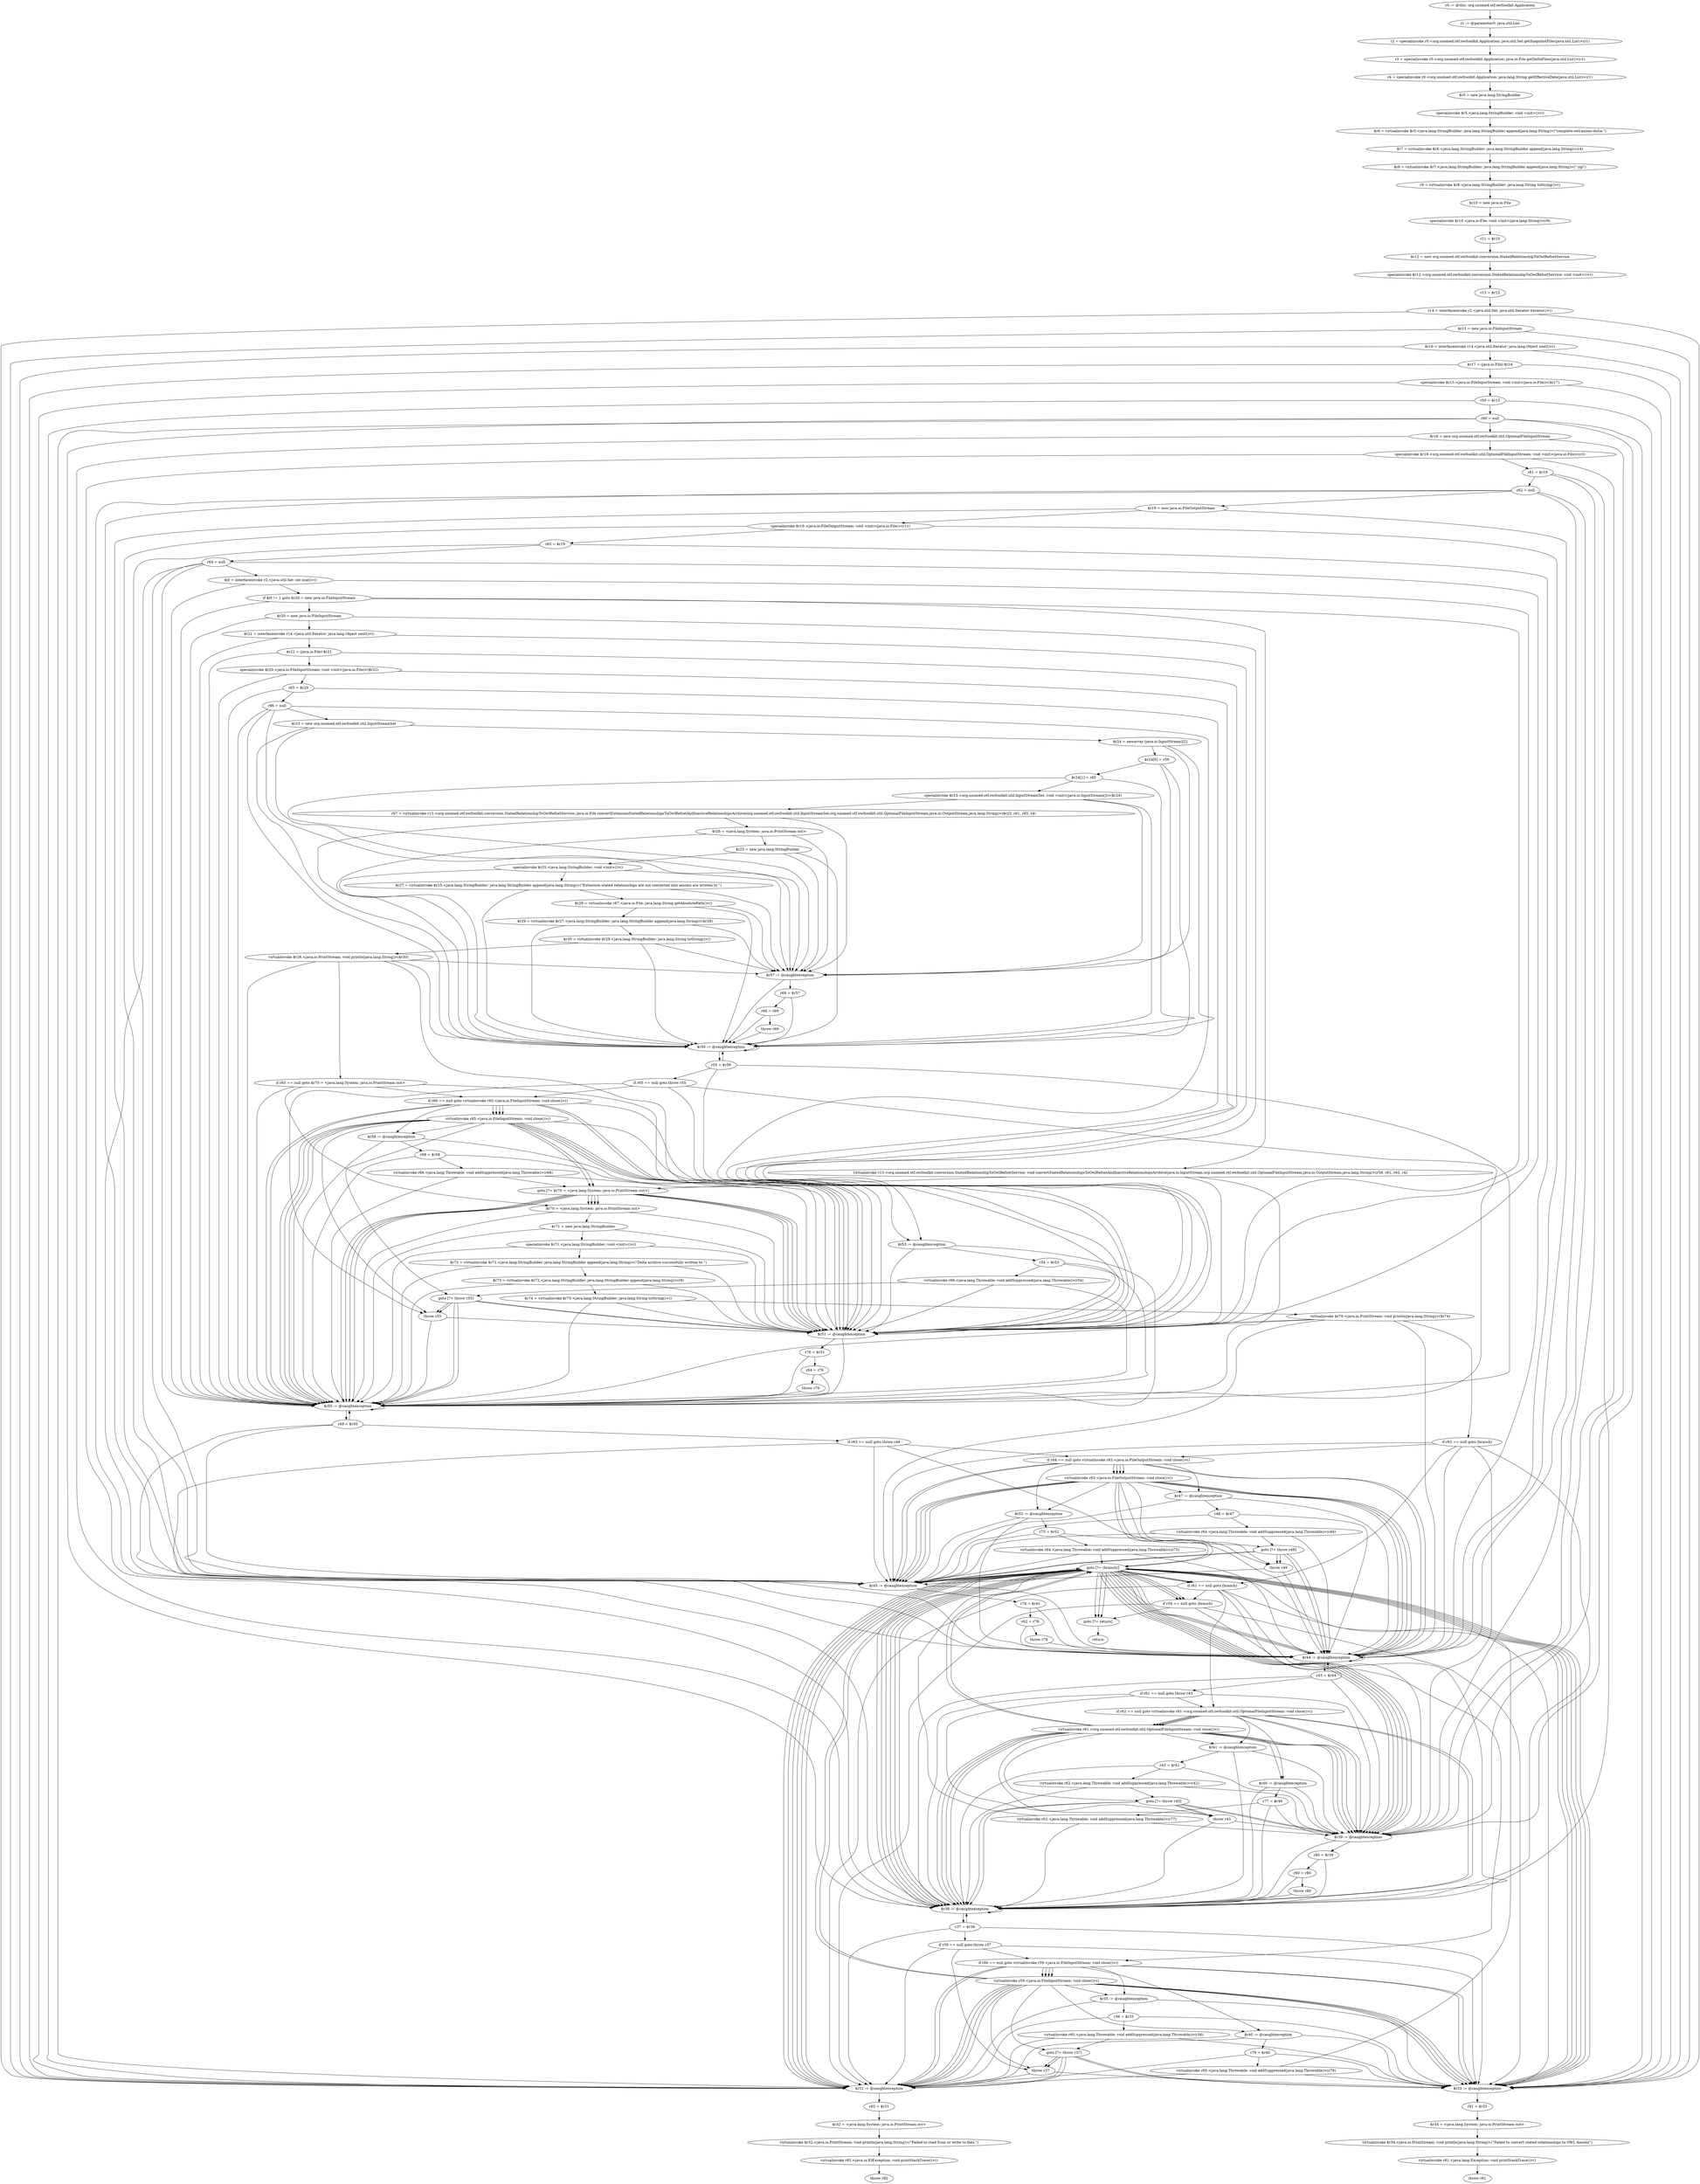 digraph "unitGraph" {
    "r0 := @this: org.snomed.otf.owltoolkit.Application"
    "r1 := @parameter0: java.util.List"
    "r2 = specialinvoke r0.<org.snomed.otf.owltoolkit.Application: java.util.Set getSnapshotFiles(java.util.List)>(r1)"
    "r3 = specialinvoke r0.<org.snomed.otf.owltoolkit.Application: java.io.File getDeltaFiles(java.util.List)>(r1)"
    "r4 = specialinvoke r0.<org.snomed.otf.owltoolkit.Application: java.lang.String getEffectiveDate(java.util.List)>(r1)"
    "$r5 = new java.lang.StringBuilder"
    "specialinvoke $r5.<java.lang.StringBuilder: void <init>()>()"
    "$r6 = virtualinvoke $r5.<java.lang.StringBuilder: java.lang.StringBuilder append(java.lang.String)>(\"complete-owl-axiom-delta-\")"
    "$r7 = virtualinvoke $r6.<java.lang.StringBuilder: java.lang.StringBuilder append(java.lang.String)>(r4)"
    "$r8 = virtualinvoke $r7.<java.lang.StringBuilder: java.lang.StringBuilder append(java.lang.String)>(\".zip\")"
    "r9 = virtualinvoke $r8.<java.lang.StringBuilder: java.lang.String toString()>()"
    "$r10 = new java.io.File"
    "specialinvoke $r10.<java.io.File: void <init>(java.lang.String)>(r9)"
    "r11 = $r10"
    "$r12 = new org.snomed.otf.owltoolkit.conversion.StatedRelationshipToOwlRefsetService"
    "specialinvoke $r12.<org.snomed.otf.owltoolkit.conversion.StatedRelationshipToOwlRefsetService: void <init>()>()"
    "r13 = $r12"
    "r14 = interfaceinvoke r2.<java.util.Set: java.util.Iterator iterator()>()"
    "$r15 = new java.io.FileInputStream"
    "$r16 = interfaceinvoke r14.<java.util.Iterator: java.lang.Object next()>()"
    "$r17 = (java.io.File) $r16"
    "specialinvoke $r15.<java.io.FileInputStream: void <init>(java.io.File)>($r17)"
    "r59 = $r15"
    "r60 = null"
    "$r18 = new org.snomed.otf.owltoolkit.util.OptionalFileInputStream"
    "specialinvoke $r18.<org.snomed.otf.owltoolkit.util.OptionalFileInputStream: void <init>(java.io.File)>(r3)"
    "r61 = $r18"
    "r62 = null"
    "$r19 = new java.io.FileOutputStream"
    "specialinvoke $r19.<java.io.FileOutputStream: void <init>(java.io.File)>(r11)"
    "r63 = $r19"
    "r64 = null"
    "$i0 = interfaceinvoke r2.<java.util.Set: int size()>()"
    "if $i0 != 1 goto $r20 = new java.io.FileInputStream"
    "virtualinvoke r13.<org.snomed.otf.owltoolkit.conversion.StatedRelationshipToOwlRefsetService: void convertStatedRelationshipsToOwlRefsetAndInactiveRelationshipsArchive(java.io.InputStream,org.snomed.otf.owltoolkit.util.OptionalFileInputStream,java.io.OutputStream,java.lang.String)>(r59, r61, r63, r4)"
    "goto [?= $r70 = <java.lang.System: java.io.PrintStream out>]"
    "$r20 = new java.io.FileInputStream"
    "$r21 = interfaceinvoke r14.<java.util.Iterator: java.lang.Object next()>()"
    "$r22 = (java.io.File) $r21"
    "specialinvoke $r20.<java.io.FileInputStream: void <init>(java.io.File)>($r22)"
    "r65 = $r20"
    "r66 = null"
    "$r23 = new org.snomed.otf.owltoolkit.util.InputStreamSet"
    "$r24 = newarray (java.io.InputStream)[2]"
    "$r24[0] = r59"
    "$r24[1] = r65"
    "specialinvoke $r23.<org.snomed.otf.owltoolkit.util.InputStreamSet: void <init>(java.io.InputStream[])>($r24)"
    "r67 = virtualinvoke r13.<org.snomed.otf.owltoolkit.conversion.StatedRelationshipToOwlRefsetService: java.io.File convertExtensionStatedRelationshipsToOwlRefsetAndInactiveRelationshipsArchive(org.snomed.otf.owltoolkit.util.InputStreamSet,org.snomed.otf.owltoolkit.util.OptionalFileInputStream,java.io.OutputStream,java.lang.String)>($r23, r61, r63, r4)"
    "$r26 = <java.lang.System: java.io.PrintStream out>"
    "$r25 = new java.lang.StringBuilder"
    "specialinvoke $r25.<java.lang.StringBuilder: void <init>()>()"
    "$r27 = virtualinvoke $r25.<java.lang.StringBuilder: java.lang.StringBuilder append(java.lang.String)>(\"Extension stated relationships are not converted into axioms are written to \")"
    "$r28 = virtualinvoke r67.<java.io.File: java.lang.String getAbsolutePath()>()"
    "$r29 = virtualinvoke $r27.<java.lang.StringBuilder: java.lang.StringBuilder append(java.lang.String)>($r28)"
    "$r30 = virtualinvoke $r29.<java.lang.StringBuilder: java.lang.String toString()>()"
    "virtualinvoke $r26.<java.io.PrintStream: void println(java.lang.String)>($r30)"
    "if r65 == null goto $r70 = <java.lang.System: java.io.PrintStream out>"
    "if r66 == null goto virtualinvoke r65.<java.io.FileInputStream: void close()>()"
    "virtualinvoke r65.<java.io.FileInputStream: void close()>()"
    "$r58 := @caughtexception"
    "r68 = $r58"
    "virtualinvoke r66.<java.lang.Throwable: void addSuppressed(java.lang.Throwable)>(r68)"
    "$r57 := @caughtexception"
    "r69 = $r57"
    "r66 = r69"
    "throw r69"
    "$r56 := @caughtexception"
    "r55 = $r56"
    "if r65 == null goto throw r55"
    "goto [?= throw r55]"
    "$r53 := @caughtexception"
    "r54 = $r53"
    "virtualinvoke r66.<java.lang.Throwable: void addSuppressed(java.lang.Throwable)>(r54)"
    "throw r55"
    "$r70 = <java.lang.System: java.io.PrintStream out>"
    "$r71 = new java.lang.StringBuilder"
    "specialinvoke $r71.<java.lang.StringBuilder: void <init>()>()"
    "$r72 = virtualinvoke $r71.<java.lang.StringBuilder: java.lang.StringBuilder append(java.lang.String)>(\"Delta archive successfully written to \")"
    "$r73 = virtualinvoke $r72.<java.lang.StringBuilder: java.lang.StringBuilder append(java.lang.String)>(r9)"
    "$r74 = virtualinvoke $r73.<java.lang.StringBuilder: java.lang.String toString()>()"
    "virtualinvoke $r70.<java.io.PrintStream: void println(java.lang.String)>($r74)"
    "if r63 == null goto (branch)"
    "if r64 == null goto virtualinvoke r63.<java.io.FileOutputStream: void close()>()"
    "virtualinvoke r63.<java.io.FileOutputStream: void close()>()"
    "goto [?= (branch)]"
    "$r52 := @caughtexception"
    "r75 = $r52"
    "virtualinvoke r64.<java.lang.Throwable: void addSuppressed(java.lang.Throwable)>(r75)"
    "$r51 := @caughtexception"
    "r76 = $r51"
    "r64 = r76"
    "throw r76"
    "$r50 := @caughtexception"
    "r49 = $r50"
    "if r63 == null goto throw r49"
    "goto [?= throw r49]"
    "$r47 := @caughtexception"
    "r48 = $r47"
    "virtualinvoke r64.<java.lang.Throwable: void addSuppressed(java.lang.Throwable)>(r48)"
    "throw r49"
    "if r61 == null goto (branch)"
    "if r62 == null goto virtualinvoke r61.<org.snomed.otf.owltoolkit.util.OptionalFileInputStream: void close()>()"
    "virtualinvoke r61.<org.snomed.otf.owltoolkit.util.OptionalFileInputStream: void close()>()"
    "$r46 := @caughtexception"
    "r77 = $r46"
    "virtualinvoke r62.<java.lang.Throwable: void addSuppressed(java.lang.Throwable)>(r77)"
    "$r45 := @caughtexception"
    "r78 = $r45"
    "r62 = r78"
    "throw r78"
    "$r44 := @caughtexception"
    "r43 = $r44"
    "if r61 == null goto throw r43"
    "goto [?= throw r43]"
    "$r41 := @caughtexception"
    "r42 = $r41"
    "virtualinvoke r62.<java.lang.Throwable: void addSuppressed(java.lang.Throwable)>(r42)"
    "throw r43"
    "if r59 == null goto (branch)"
    "if r60 == null goto virtualinvoke r59.<java.io.FileInputStream: void close()>()"
    "virtualinvoke r59.<java.io.FileInputStream: void close()>()"
    "$r40 := @caughtexception"
    "r79 = $r40"
    "virtualinvoke r60.<java.lang.Throwable: void addSuppressed(java.lang.Throwable)>(r79)"
    "$r39 := @caughtexception"
    "r80 = $r39"
    "r60 = r80"
    "throw r80"
    "$r38 := @caughtexception"
    "r37 = $r38"
    "if r59 == null goto throw r37"
    "goto [?= throw r37]"
    "$r35 := @caughtexception"
    "r36 = $r35"
    "virtualinvoke r60.<java.lang.Throwable: void addSuppressed(java.lang.Throwable)>(r36)"
    "throw r37"
    "goto [?= return]"
    "$r33 := @caughtexception"
    "r81 = $r33"
    "$r34 = <java.lang.System: java.io.PrintStream out>"
    "virtualinvoke $r34.<java.io.PrintStream: void println(java.lang.String)>(\"Failed to convert stated relationships to OWL Axioms\")"
    "virtualinvoke r81.<java.lang.Exception: void printStackTrace()>()"
    "throw r81"
    "$r31 := @caughtexception"
    "r82 = $r31"
    "$r32 = <java.lang.System: java.io.PrintStream err>"
    "virtualinvoke $r32.<java.io.PrintStream: void println(java.lang.String)>(\"Failed to read from or write to files.\")"
    "virtualinvoke r82.<java.io.IOException: void printStackTrace()>()"
    "throw r82"
    "return"
    "r0 := @this: org.snomed.otf.owltoolkit.Application"->"r1 := @parameter0: java.util.List";
    "r1 := @parameter0: java.util.List"->"r2 = specialinvoke r0.<org.snomed.otf.owltoolkit.Application: java.util.Set getSnapshotFiles(java.util.List)>(r1)";
    "r2 = specialinvoke r0.<org.snomed.otf.owltoolkit.Application: java.util.Set getSnapshotFiles(java.util.List)>(r1)"->"r3 = specialinvoke r0.<org.snomed.otf.owltoolkit.Application: java.io.File getDeltaFiles(java.util.List)>(r1)";
    "r3 = specialinvoke r0.<org.snomed.otf.owltoolkit.Application: java.io.File getDeltaFiles(java.util.List)>(r1)"->"r4 = specialinvoke r0.<org.snomed.otf.owltoolkit.Application: java.lang.String getEffectiveDate(java.util.List)>(r1)";
    "r4 = specialinvoke r0.<org.snomed.otf.owltoolkit.Application: java.lang.String getEffectiveDate(java.util.List)>(r1)"->"$r5 = new java.lang.StringBuilder";
    "$r5 = new java.lang.StringBuilder"->"specialinvoke $r5.<java.lang.StringBuilder: void <init>()>()";
    "specialinvoke $r5.<java.lang.StringBuilder: void <init>()>()"->"$r6 = virtualinvoke $r5.<java.lang.StringBuilder: java.lang.StringBuilder append(java.lang.String)>(\"complete-owl-axiom-delta-\")";
    "$r6 = virtualinvoke $r5.<java.lang.StringBuilder: java.lang.StringBuilder append(java.lang.String)>(\"complete-owl-axiom-delta-\")"->"$r7 = virtualinvoke $r6.<java.lang.StringBuilder: java.lang.StringBuilder append(java.lang.String)>(r4)";
    "$r7 = virtualinvoke $r6.<java.lang.StringBuilder: java.lang.StringBuilder append(java.lang.String)>(r4)"->"$r8 = virtualinvoke $r7.<java.lang.StringBuilder: java.lang.StringBuilder append(java.lang.String)>(\".zip\")";
    "$r8 = virtualinvoke $r7.<java.lang.StringBuilder: java.lang.StringBuilder append(java.lang.String)>(\".zip\")"->"r9 = virtualinvoke $r8.<java.lang.StringBuilder: java.lang.String toString()>()";
    "r9 = virtualinvoke $r8.<java.lang.StringBuilder: java.lang.String toString()>()"->"$r10 = new java.io.File";
    "$r10 = new java.io.File"->"specialinvoke $r10.<java.io.File: void <init>(java.lang.String)>(r9)";
    "specialinvoke $r10.<java.io.File: void <init>(java.lang.String)>(r9)"->"r11 = $r10";
    "r11 = $r10"->"$r12 = new org.snomed.otf.owltoolkit.conversion.StatedRelationshipToOwlRefsetService";
    "$r12 = new org.snomed.otf.owltoolkit.conversion.StatedRelationshipToOwlRefsetService"->"specialinvoke $r12.<org.snomed.otf.owltoolkit.conversion.StatedRelationshipToOwlRefsetService: void <init>()>()";
    "specialinvoke $r12.<org.snomed.otf.owltoolkit.conversion.StatedRelationshipToOwlRefsetService: void <init>()>()"->"r13 = $r12";
    "r13 = $r12"->"r14 = interfaceinvoke r2.<java.util.Set: java.util.Iterator iterator()>()";
    "r14 = interfaceinvoke r2.<java.util.Set: java.util.Iterator iterator()>()"->"$r33 := @caughtexception";
    "r14 = interfaceinvoke r2.<java.util.Set: java.util.Iterator iterator()>()"->"$r31 := @caughtexception";
    "r14 = interfaceinvoke r2.<java.util.Set: java.util.Iterator iterator()>()"->"$r15 = new java.io.FileInputStream";
    "$r15 = new java.io.FileInputStream"->"$r33 := @caughtexception";
    "$r15 = new java.io.FileInputStream"->"$r31 := @caughtexception";
    "$r15 = new java.io.FileInputStream"->"$r16 = interfaceinvoke r14.<java.util.Iterator: java.lang.Object next()>()";
    "$r16 = interfaceinvoke r14.<java.util.Iterator: java.lang.Object next()>()"->"$r33 := @caughtexception";
    "$r16 = interfaceinvoke r14.<java.util.Iterator: java.lang.Object next()>()"->"$r31 := @caughtexception";
    "$r16 = interfaceinvoke r14.<java.util.Iterator: java.lang.Object next()>()"->"$r17 = (java.io.File) $r16";
    "$r17 = (java.io.File) $r16"->"$r33 := @caughtexception";
    "$r17 = (java.io.File) $r16"->"$r31 := @caughtexception";
    "$r17 = (java.io.File) $r16"->"specialinvoke $r15.<java.io.FileInputStream: void <init>(java.io.File)>($r17)";
    "specialinvoke $r15.<java.io.FileInputStream: void <init>(java.io.File)>($r17)"->"$r33 := @caughtexception";
    "specialinvoke $r15.<java.io.FileInputStream: void <init>(java.io.File)>($r17)"->"$r31 := @caughtexception";
    "specialinvoke $r15.<java.io.FileInputStream: void <init>(java.io.File)>($r17)"->"r59 = $r15";
    "r59 = $r15"->"$r33 := @caughtexception";
    "r59 = $r15"->"$r31 := @caughtexception";
    "r59 = $r15"->"r60 = null";
    "r60 = null"->"$r39 := @caughtexception";
    "r60 = null"->"$r33 := @caughtexception";
    "r60 = null"->"$r31 := @caughtexception";
    "r60 = null"->"$r38 := @caughtexception";
    "r60 = null"->"$r18 = new org.snomed.otf.owltoolkit.util.OptionalFileInputStream";
    "$r18 = new org.snomed.otf.owltoolkit.util.OptionalFileInputStream"->"$r39 := @caughtexception";
    "$r18 = new org.snomed.otf.owltoolkit.util.OptionalFileInputStream"->"$r38 := @caughtexception";
    "$r18 = new org.snomed.otf.owltoolkit.util.OptionalFileInputStream"->"specialinvoke $r18.<org.snomed.otf.owltoolkit.util.OptionalFileInputStream: void <init>(java.io.File)>(r3)";
    "specialinvoke $r18.<org.snomed.otf.owltoolkit.util.OptionalFileInputStream: void <init>(java.io.File)>(r3)"->"$r39 := @caughtexception";
    "specialinvoke $r18.<org.snomed.otf.owltoolkit.util.OptionalFileInputStream: void <init>(java.io.File)>(r3)"->"$r38 := @caughtexception";
    "specialinvoke $r18.<org.snomed.otf.owltoolkit.util.OptionalFileInputStream: void <init>(java.io.File)>(r3)"->"r61 = $r18";
    "r61 = $r18"->"$r39 := @caughtexception";
    "r61 = $r18"->"$r38 := @caughtexception";
    "r61 = $r18"->"r62 = null";
    "r62 = null"->"$r45 := @caughtexception";
    "r62 = null"->"$r39 := @caughtexception";
    "r62 = null"->"$r44 := @caughtexception";
    "r62 = null"->"$r38 := @caughtexception";
    "r62 = null"->"$r19 = new java.io.FileOutputStream";
    "$r19 = new java.io.FileOutputStream"->"$r45 := @caughtexception";
    "$r19 = new java.io.FileOutputStream"->"$r44 := @caughtexception";
    "$r19 = new java.io.FileOutputStream"->"specialinvoke $r19.<java.io.FileOutputStream: void <init>(java.io.File)>(r11)";
    "specialinvoke $r19.<java.io.FileOutputStream: void <init>(java.io.File)>(r11)"->"$r45 := @caughtexception";
    "specialinvoke $r19.<java.io.FileOutputStream: void <init>(java.io.File)>(r11)"->"$r44 := @caughtexception";
    "specialinvoke $r19.<java.io.FileOutputStream: void <init>(java.io.File)>(r11)"->"r63 = $r19";
    "r63 = $r19"->"$r45 := @caughtexception";
    "r63 = $r19"->"$r44 := @caughtexception";
    "r63 = $r19"->"r64 = null";
    "r64 = null"->"$r51 := @caughtexception";
    "r64 = null"->"$r45 := @caughtexception";
    "r64 = null"->"$r50 := @caughtexception";
    "r64 = null"->"$r44 := @caughtexception";
    "r64 = null"->"$i0 = interfaceinvoke r2.<java.util.Set: int size()>()";
    "$i0 = interfaceinvoke r2.<java.util.Set: int size()>()"->"$r51 := @caughtexception";
    "$i0 = interfaceinvoke r2.<java.util.Set: int size()>()"->"$r50 := @caughtexception";
    "$i0 = interfaceinvoke r2.<java.util.Set: int size()>()"->"if $i0 != 1 goto $r20 = new java.io.FileInputStream";
    "if $i0 != 1 goto $r20 = new java.io.FileInputStream"->"virtualinvoke r13.<org.snomed.otf.owltoolkit.conversion.StatedRelationshipToOwlRefsetService: void convertStatedRelationshipsToOwlRefsetAndInactiveRelationshipsArchive(java.io.InputStream,org.snomed.otf.owltoolkit.util.OptionalFileInputStream,java.io.OutputStream,java.lang.String)>(r59, r61, r63, r4)";
    "if $i0 != 1 goto $r20 = new java.io.FileInputStream"->"$r20 = new java.io.FileInputStream";
    "if $i0 != 1 goto $r20 = new java.io.FileInputStream"->"$r51 := @caughtexception";
    "if $i0 != 1 goto $r20 = new java.io.FileInputStream"->"$r50 := @caughtexception";
    "virtualinvoke r13.<org.snomed.otf.owltoolkit.conversion.StatedRelationshipToOwlRefsetService: void convertStatedRelationshipsToOwlRefsetAndInactiveRelationshipsArchive(java.io.InputStream,org.snomed.otf.owltoolkit.util.OptionalFileInputStream,java.io.OutputStream,java.lang.String)>(r59, r61, r63, r4)"->"$r51 := @caughtexception";
    "virtualinvoke r13.<org.snomed.otf.owltoolkit.conversion.StatedRelationshipToOwlRefsetService: void convertStatedRelationshipsToOwlRefsetAndInactiveRelationshipsArchive(java.io.InputStream,org.snomed.otf.owltoolkit.util.OptionalFileInputStream,java.io.OutputStream,java.lang.String)>(r59, r61, r63, r4)"->"$r50 := @caughtexception";
    "virtualinvoke r13.<org.snomed.otf.owltoolkit.conversion.StatedRelationshipToOwlRefsetService: void convertStatedRelationshipsToOwlRefsetAndInactiveRelationshipsArchive(java.io.InputStream,org.snomed.otf.owltoolkit.util.OptionalFileInputStream,java.io.OutputStream,java.lang.String)>(r59, r61, r63, r4)"->"goto [?= $r70 = <java.lang.System: java.io.PrintStream out>]";
    "goto [?= $r70 = <java.lang.System: java.io.PrintStream out>]"->"$r51 := @caughtexception";
    "goto [?= $r70 = <java.lang.System: java.io.PrintStream out>]"->"$r50 := @caughtexception";
    "goto [?= $r70 = <java.lang.System: java.io.PrintStream out>]"->"$r70 = <java.lang.System: java.io.PrintStream out>";
    "$r20 = new java.io.FileInputStream"->"$r51 := @caughtexception";
    "$r20 = new java.io.FileInputStream"->"$r50 := @caughtexception";
    "$r20 = new java.io.FileInputStream"->"$r21 = interfaceinvoke r14.<java.util.Iterator: java.lang.Object next()>()";
    "$r21 = interfaceinvoke r14.<java.util.Iterator: java.lang.Object next()>()"->"$r51 := @caughtexception";
    "$r21 = interfaceinvoke r14.<java.util.Iterator: java.lang.Object next()>()"->"$r50 := @caughtexception";
    "$r21 = interfaceinvoke r14.<java.util.Iterator: java.lang.Object next()>()"->"$r22 = (java.io.File) $r21";
    "$r22 = (java.io.File) $r21"->"$r51 := @caughtexception";
    "$r22 = (java.io.File) $r21"->"$r50 := @caughtexception";
    "$r22 = (java.io.File) $r21"->"specialinvoke $r20.<java.io.FileInputStream: void <init>(java.io.File)>($r22)";
    "specialinvoke $r20.<java.io.FileInputStream: void <init>(java.io.File)>($r22)"->"$r51 := @caughtexception";
    "specialinvoke $r20.<java.io.FileInputStream: void <init>(java.io.File)>($r22)"->"$r50 := @caughtexception";
    "specialinvoke $r20.<java.io.FileInputStream: void <init>(java.io.File)>($r22)"->"r65 = $r20";
    "r65 = $r20"->"$r51 := @caughtexception";
    "r65 = $r20"->"$r50 := @caughtexception";
    "r65 = $r20"->"r66 = null";
    "r66 = null"->"$r57 := @caughtexception";
    "r66 = null"->"$r51 := @caughtexception";
    "r66 = null"->"$r56 := @caughtexception";
    "r66 = null"->"$r50 := @caughtexception";
    "r66 = null"->"$r23 = new org.snomed.otf.owltoolkit.util.InputStreamSet";
    "$r23 = new org.snomed.otf.owltoolkit.util.InputStreamSet"->"$r57 := @caughtexception";
    "$r23 = new org.snomed.otf.owltoolkit.util.InputStreamSet"->"$r56 := @caughtexception";
    "$r23 = new org.snomed.otf.owltoolkit.util.InputStreamSet"->"$r24 = newarray (java.io.InputStream)[2]";
    "$r24 = newarray (java.io.InputStream)[2]"->"$r57 := @caughtexception";
    "$r24 = newarray (java.io.InputStream)[2]"->"$r56 := @caughtexception";
    "$r24 = newarray (java.io.InputStream)[2]"->"$r24[0] = r59";
    "$r24[0] = r59"->"$r57 := @caughtexception";
    "$r24[0] = r59"->"$r56 := @caughtexception";
    "$r24[0] = r59"->"$r24[1] = r65";
    "$r24[1] = r65"->"$r57 := @caughtexception";
    "$r24[1] = r65"->"$r56 := @caughtexception";
    "$r24[1] = r65"->"specialinvoke $r23.<org.snomed.otf.owltoolkit.util.InputStreamSet: void <init>(java.io.InputStream[])>($r24)";
    "specialinvoke $r23.<org.snomed.otf.owltoolkit.util.InputStreamSet: void <init>(java.io.InputStream[])>($r24)"->"$r57 := @caughtexception";
    "specialinvoke $r23.<org.snomed.otf.owltoolkit.util.InputStreamSet: void <init>(java.io.InputStream[])>($r24)"->"$r56 := @caughtexception";
    "specialinvoke $r23.<org.snomed.otf.owltoolkit.util.InputStreamSet: void <init>(java.io.InputStream[])>($r24)"->"r67 = virtualinvoke r13.<org.snomed.otf.owltoolkit.conversion.StatedRelationshipToOwlRefsetService: java.io.File convertExtensionStatedRelationshipsToOwlRefsetAndInactiveRelationshipsArchive(org.snomed.otf.owltoolkit.util.InputStreamSet,org.snomed.otf.owltoolkit.util.OptionalFileInputStream,java.io.OutputStream,java.lang.String)>($r23, r61, r63, r4)";
    "r67 = virtualinvoke r13.<org.snomed.otf.owltoolkit.conversion.StatedRelationshipToOwlRefsetService: java.io.File convertExtensionStatedRelationshipsToOwlRefsetAndInactiveRelationshipsArchive(org.snomed.otf.owltoolkit.util.InputStreamSet,org.snomed.otf.owltoolkit.util.OptionalFileInputStream,java.io.OutputStream,java.lang.String)>($r23, r61, r63, r4)"->"$r57 := @caughtexception";
    "r67 = virtualinvoke r13.<org.snomed.otf.owltoolkit.conversion.StatedRelationshipToOwlRefsetService: java.io.File convertExtensionStatedRelationshipsToOwlRefsetAndInactiveRelationshipsArchive(org.snomed.otf.owltoolkit.util.InputStreamSet,org.snomed.otf.owltoolkit.util.OptionalFileInputStream,java.io.OutputStream,java.lang.String)>($r23, r61, r63, r4)"->"$r56 := @caughtexception";
    "r67 = virtualinvoke r13.<org.snomed.otf.owltoolkit.conversion.StatedRelationshipToOwlRefsetService: java.io.File convertExtensionStatedRelationshipsToOwlRefsetAndInactiveRelationshipsArchive(org.snomed.otf.owltoolkit.util.InputStreamSet,org.snomed.otf.owltoolkit.util.OptionalFileInputStream,java.io.OutputStream,java.lang.String)>($r23, r61, r63, r4)"->"$r26 = <java.lang.System: java.io.PrintStream out>";
    "$r26 = <java.lang.System: java.io.PrintStream out>"->"$r57 := @caughtexception";
    "$r26 = <java.lang.System: java.io.PrintStream out>"->"$r56 := @caughtexception";
    "$r26 = <java.lang.System: java.io.PrintStream out>"->"$r25 = new java.lang.StringBuilder";
    "$r25 = new java.lang.StringBuilder"->"$r57 := @caughtexception";
    "$r25 = new java.lang.StringBuilder"->"$r56 := @caughtexception";
    "$r25 = new java.lang.StringBuilder"->"specialinvoke $r25.<java.lang.StringBuilder: void <init>()>()";
    "specialinvoke $r25.<java.lang.StringBuilder: void <init>()>()"->"$r57 := @caughtexception";
    "specialinvoke $r25.<java.lang.StringBuilder: void <init>()>()"->"$r56 := @caughtexception";
    "specialinvoke $r25.<java.lang.StringBuilder: void <init>()>()"->"$r27 = virtualinvoke $r25.<java.lang.StringBuilder: java.lang.StringBuilder append(java.lang.String)>(\"Extension stated relationships are not converted into axioms are written to \")";
    "$r27 = virtualinvoke $r25.<java.lang.StringBuilder: java.lang.StringBuilder append(java.lang.String)>(\"Extension stated relationships are not converted into axioms are written to \")"->"$r57 := @caughtexception";
    "$r27 = virtualinvoke $r25.<java.lang.StringBuilder: java.lang.StringBuilder append(java.lang.String)>(\"Extension stated relationships are not converted into axioms are written to \")"->"$r56 := @caughtexception";
    "$r27 = virtualinvoke $r25.<java.lang.StringBuilder: java.lang.StringBuilder append(java.lang.String)>(\"Extension stated relationships are not converted into axioms are written to \")"->"$r28 = virtualinvoke r67.<java.io.File: java.lang.String getAbsolutePath()>()";
    "$r28 = virtualinvoke r67.<java.io.File: java.lang.String getAbsolutePath()>()"->"$r57 := @caughtexception";
    "$r28 = virtualinvoke r67.<java.io.File: java.lang.String getAbsolutePath()>()"->"$r56 := @caughtexception";
    "$r28 = virtualinvoke r67.<java.io.File: java.lang.String getAbsolutePath()>()"->"$r29 = virtualinvoke $r27.<java.lang.StringBuilder: java.lang.StringBuilder append(java.lang.String)>($r28)";
    "$r29 = virtualinvoke $r27.<java.lang.StringBuilder: java.lang.StringBuilder append(java.lang.String)>($r28)"->"$r57 := @caughtexception";
    "$r29 = virtualinvoke $r27.<java.lang.StringBuilder: java.lang.StringBuilder append(java.lang.String)>($r28)"->"$r56 := @caughtexception";
    "$r29 = virtualinvoke $r27.<java.lang.StringBuilder: java.lang.StringBuilder append(java.lang.String)>($r28)"->"$r30 = virtualinvoke $r29.<java.lang.StringBuilder: java.lang.String toString()>()";
    "$r30 = virtualinvoke $r29.<java.lang.StringBuilder: java.lang.String toString()>()"->"$r57 := @caughtexception";
    "$r30 = virtualinvoke $r29.<java.lang.StringBuilder: java.lang.String toString()>()"->"$r56 := @caughtexception";
    "$r30 = virtualinvoke $r29.<java.lang.StringBuilder: java.lang.String toString()>()"->"virtualinvoke $r26.<java.io.PrintStream: void println(java.lang.String)>($r30)";
    "virtualinvoke $r26.<java.io.PrintStream: void println(java.lang.String)>($r30)"->"$r57 := @caughtexception";
    "virtualinvoke $r26.<java.io.PrintStream: void println(java.lang.String)>($r30)"->"$r51 := @caughtexception";
    "virtualinvoke $r26.<java.io.PrintStream: void println(java.lang.String)>($r30)"->"$r56 := @caughtexception";
    "virtualinvoke $r26.<java.io.PrintStream: void println(java.lang.String)>($r30)"->"$r50 := @caughtexception";
    "virtualinvoke $r26.<java.io.PrintStream: void println(java.lang.String)>($r30)"->"if r65 == null goto $r70 = <java.lang.System: java.io.PrintStream out>";
    "if r65 == null goto $r70 = <java.lang.System: java.io.PrintStream out>"->"if r66 == null goto virtualinvoke r65.<java.io.FileInputStream: void close()>()";
    "if r65 == null goto $r70 = <java.lang.System: java.io.PrintStream out>"->"$r70 = <java.lang.System: java.io.PrintStream out>";
    "if r65 == null goto $r70 = <java.lang.System: java.io.PrintStream out>"->"$r51 := @caughtexception";
    "if r65 == null goto $r70 = <java.lang.System: java.io.PrintStream out>"->"$r50 := @caughtexception";
    "if r66 == null goto virtualinvoke r65.<java.io.FileInputStream: void close()>()"->"$r58 := @caughtexception";
    "if r66 == null goto virtualinvoke r65.<java.io.FileInputStream: void close()>()"->"$r51 := @caughtexception";
    "if r66 == null goto virtualinvoke r65.<java.io.FileInputStream: void close()>()"->"$r50 := @caughtexception";
    "if r66 == null goto virtualinvoke r65.<java.io.FileInputStream: void close()>()"->"virtualinvoke r65.<java.io.FileInputStream: void close()>()";
    "if r66 == null goto virtualinvoke r65.<java.io.FileInputStream: void close()>()"->"virtualinvoke r65.<java.io.FileInputStream: void close()>()";
    "virtualinvoke r65.<java.io.FileInputStream: void close()>()"->"$r58 := @caughtexception";
    "virtualinvoke r65.<java.io.FileInputStream: void close()>()"->"$r51 := @caughtexception";
    "virtualinvoke r65.<java.io.FileInputStream: void close()>()"->"$r50 := @caughtexception";
    "virtualinvoke r65.<java.io.FileInputStream: void close()>()"->"goto [?= $r70 = <java.lang.System: java.io.PrintStream out>]";
    "goto [?= $r70 = <java.lang.System: java.io.PrintStream out>]"->"$r51 := @caughtexception";
    "goto [?= $r70 = <java.lang.System: java.io.PrintStream out>]"->"$r50 := @caughtexception";
    "goto [?= $r70 = <java.lang.System: java.io.PrintStream out>]"->"$r70 = <java.lang.System: java.io.PrintStream out>";
    "$r58 := @caughtexception"->"$r51 := @caughtexception";
    "$r58 := @caughtexception"->"$r50 := @caughtexception";
    "$r58 := @caughtexception"->"r68 = $r58";
    "r68 = $r58"->"$r51 := @caughtexception";
    "r68 = $r58"->"$r50 := @caughtexception";
    "r68 = $r58"->"virtualinvoke r66.<java.lang.Throwable: void addSuppressed(java.lang.Throwable)>(r68)";
    "virtualinvoke r66.<java.lang.Throwable: void addSuppressed(java.lang.Throwable)>(r68)"->"$r51 := @caughtexception";
    "virtualinvoke r66.<java.lang.Throwable: void addSuppressed(java.lang.Throwable)>(r68)"->"$r50 := @caughtexception";
    "virtualinvoke r66.<java.lang.Throwable: void addSuppressed(java.lang.Throwable)>(r68)"->"goto [?= $r70 = <java.lang.System: java.io.PrintStream out>]";
    "goto [?= $r70 = <java.lang.System: java.io.PrintStream out>]"->"$r51 := @caughtexception";
    "goto [?= $r70 = <java.lang.System: java.io.PrintStream out>]"->"$r50 := @caughtexception";
    "goto [?= $r70 = <java.lang.System: java.io.PrintStream out>]"->"$r70 = <java.lang.System: java.io.PrintStream out>";
    "virtualinvoke r65.<java.io.FileInputStream: void close()>()"->"$r51 := @caughtexception";
    "virtualinvoke r65.<java.io.FileInputStream: void close()>()"->"$r50 := @caughtexception";
    "virtualinvoke r65.<java.io.FileInputStream: void close()>()"->"goto [?= $r70 = <java.lang.System: java.io.PrintStream out>]";
    "goto [?= $r70 = <java.lang.System: java.io.PrintStream out>]"->"$r51 := @caughtexception";
    "goto [?= $r70 = <java.lang.System: java.io.PrintStream out>]"->"$r50 := @caughtexception";
    "goto [?= $r70 = <java.lang.System: java.io.PrintStream out>]"->"$r70 = <java.lang.System: java.io.PrintStream out>";
    "$r57 := @caughtexception"->"r69 = $r57";
    "$r57 := @caughtexception"->"$r56 := @caughtexception";
    "r69 = $r57"->"r66 = r69";
    "r69 = $r57"->"$r56 := @caughtexception";
    "r66 = r69"->"throw r69";
    "r66 = r69"->"$r56 := @caughtexception";
    "throw r69"->"$r56 := @caughtexception";
    "$r56 := @caughtexception"->"r55 = $r56";
    "$r56 := @caughtexception"->"$r56 := @caughtexception";
    "r55 = $r56"->"$r56 := @caughtexception";
    "r55 = $r56"->"$r51 := @caughtexception";
    "r55 = $r56"->"$r50 := @caughtexception";
    "r55 = $r56"->"if r65 == null goto throw r55";
    "if r65 == null goto throw r55"->"if r66 == null goto virtualinvoke r65.<java.io.FileInputStream: void close()>()";
    "if r65 == null goto throw r55"->"throw r55";
    "if r65 == null goto throw r55"->"$r51 := @caughtexception";
    "if r65 == null goto throw r55"->"$r50 := @caughtexception";
    "if r66 == null goto virtualinvoke r65.<java.io.FileInputStream: void close()>()"->"$r53 := @caughtexception";
    "if r66 == null goto virtualinvoke r65.<java.io.FileInputStream: void close()>()"->"$r51 := @caughtexception";
    "if r66 == null goto virtualinvoke r65.<java.io.FileInputStream: void close()>()"->"$r50 := @caughtexception";
    "if r66 == null goto virtualinvoke r65.<java.io.FileInputStream: void close()>()"->"virtualinvoke r65.<java.io.FileInputStream: void close()>()";
    "if r66 == null goto virtualinvoke r65.<java.io.FileInputStream: void close()>()"->"virtualinvoke r65.<java.io.FileInputStream: void close()>()";
    "virtualinvoke r65.<java.io.FileInputStream: void close()>()"->"$r53 := @caughtexception";
    "virtualinvoke r65.<java.io.FileInputStream: void close()>()"->"$r51 := @caughtexception";
    "virtualinvoke r65.<java.io.FileInputStream: void close()>()"->"$r50 := @caughtexception";
    "virtualinvoke r65.<java.io.FileInputStream: void close()>()"->"goto [?= throw r55]";
    "goto [?= throw r55]"->"$r51 := @caughtexception";
    "goto [?= throw r55]"->"$r50 := @caughtexception";
    "goto [?= throw r55]"->"throw r55";
    "$r53 := @caughtexception"->"$r51 := @caughtexception";
    "$r53 := @caughtexception"->"$r50 := @caughtexception";
    "$r53 := @caughtexception"->"r54 = $r53";
    "r54 = $r53"->"$r51 := @caughtexception";
    "r54 = $r53"->"$r50 := @caughtexception";
    "r54 = $r53"->"virtualinvoke r66.<java.lang.Throwable: void addSuppressed(java.lang.Throwable)>(r54)";
    "virtualinvoke r66.<java.lang.Throwable: void addSuppressed(java.lang.Throwable)>(r54)"->"$r51 := @caughtexception";
    "virtualinvoke r66.<java.lang.Throwable: void addSuppressed(java.lang.Throwable)>(r54)"->"$r50 := @caughtexception";
    "virtualinvoke r66.<java.lang.Throwable: void addSuppressed(java.lang.Throwable)>(r54)"->"goto [?= throw r55]";
    "goto [?= throw r55]"->"$r51 := @caughtexception";
    "goto [?= throw r55]"->"$r50 := @caughtexception";
    "goto [?= throw r55]"->"throw r55";
    "virtualinvoke r65.<java.io.FileInputStream: void close()>()"->"$r51 := @caughtexception";
    "virtualinvoke r65.<java.io.FileInputStream: void close()>()"->"$r50 := @caughtexception";
    "virtualinvoke r65.<java.io.FileInputStream: void close()>()"->"throw r55";
    "throw r55"->"$r51 := @caughtexception";
    "throw r55"->"$r50 := @caughtexception";
    "$r70 = <java.lang.System: java.io.PrintStream out>"->"$r51 := @caughtexception";
    "$r70 = <java.lang.System: java.io.PrintStream out>"->"$r50 := @caughtexception";
    "$r70 = <java.lang.System: java.io.PrintStream out>"->"$r71 = new java.lang.StringBuilder";
    "$r71 = new java.lang.StringBuilder"->"$r51 := @caughtexception";
    "$r71 = new java.lang.StringBuilder"->"$r50 := @caughtexception";
    "$r71 = new java.lang.StringBuilder"->"specialinvoke $r71.<java.lang.StringBuilder: void <init>()>()";
    "specialinvoke $r71.<java.lang.StringBuilder: void <init>()>()"->"$r51 := @caughtexception";
    "specialinvoke $r71.<java.lang.StringBuilder: void <init>()>()"->"$r50 := @caughtexception";
    "specialinvoke $r71.<java.lang.StringBuilder: void <init>()>()"->"$r72 = virtualinvoke $r71.<java.lang.StringBuilder: java.lang.StringBuilder append(java.lang.String)>(\"Delta archive successfully written to \")";
    "$r72 = virtualinvoke $r71.<java.lang.StringBuilder: java.lang.StringBuilder append(java.lang.String)>(\"Delta archive successfully written to \")"->"$r51 := @caughtexception";
    "$r72 = virtualinvoke $r71.<java.lang.StringBuilder: java.lang.StringBuilder append(java.lang.String)>(\"Delta archive successfully written to \")"->"$r50 := @caughtexception";
    "$r72 = virtualinvoke $r71.<java.lang.StringBuilder: java.lang.StringBuilder append(java.lang.String)>(\"Delta archive successfully written to \")"->"$r73 = virtualinvoke $r72.<java.lang.StringBuilder: java.lang.StringBuilder append(java.lang.String)>(r9)";
    "$r73 = virtualinvoke $r72.<java.lang.StringBuilder: java.lang.StringBuilder append(java.lang.String)>(r9)"->"$r51 := @caughtexception";
    "$r73 = virtualinvoke $r72.<java.lang.StringBuilder: java.lang.StringBuilder append(java.lang.String)>(r9)"->"$r50 := @caughtexception";
    "$r73 = virtualinvoke $r72.<java.lang.StringBuilder: java.lang.StringBuilder append(java.lang.String)>(r9)"->"$r74 = virtualinvoke $r73.<java.lang.StringBuilder: java.lang.String toString()>()";
    "$r74 = virtualinvoke $r73.<java.lang.StringBuilder: java.lang.String toString()>()"->"$r51 := @caughtexception";
    "$r74 = virtualinvoke $r73.<java.lang.StringBuilder: java.lang.String toString()>()"->"$r50 := @caughtexception";
    "$r74 = virtualinvoke $r73.<java.lang.StringBuilder: java.lang.String toString()>()"->"virtualinvoke $r70.<java.io.PrintStream: void println(java.lang.String)>($r74)";
    "virtualinvoke $r70.<java.io.PrintStream: void println(java.lang.String)>($r74)"->"$r51 := @caughtexception";
    "virtualinvoke $r70.<java.io.PrintStream: void println(java.lang.String)>($r74)"->"$r45 := @caughtexception";
    "virtualinvoke $r70.<java.io.PrintStream: void println(java.lang.String)>($r74)"->"$r50 := @caughtexception";
    "virtualinvoke $r70.<java.io.PrintStream: void println(java.lang.String)>($r74)"->"$r44 := @caughtexception";
    "virtualinvoke $r70.<java.io.PrintStream: void println(java.lang.String)>($r74)"->"if r63 == null goto (branch)";
    "if r63 == null goto (branch)"->"$r45 := @caughtexception";
    "if r63 == null goto (branch)"->"$r39 := @caughtexception";
    "if r63 == null goto (branch)"->"$r44 := @caughtexception";
    "if r63 == null goto (branch)"->"$r38 := @caughtexception";
    "if r63 == null goto (branch)"->"if r64 == null goto virtualinvoke r63.<java.io.FileOutputStream: void close()>()";
    "if r63 == null goto (branch)"->"if r61 == null goto (branch)";
    "if r64 == null goto virtualinvoke r63.<java.io.FileOutputStream: void close()>()"->"$r52 := @caughtexception";
    "if r64 == null goto virtualinvoke r63.<java.io.FileOutputStream: void close()>()"->"$r45 := @caughtexception";
    "if r64 == null goto virtualinvoke r63.<java.io.FileOutputStream: void close()>()"->"$r44 := @caughtexception";
    "if r64 == null goto virtualinvoke r63.<java.io.FileOutputStream: void close()>()"->"virtualinvoke r63.<java.io.FileOutputStream: void close()>()";
    "if r64 == null goto virtualinvoke r63.<java.io.FileOutputStream: void close()>()"->"virtualinvoke r63.<java.io.FileOutputStream: void close()>()";
    "virtualinvoke r63.<java.io.FileOutputStream: void close()>()"->"$r52 := @caughtexception";
    "virtualinvoke r63.<java.io.FileOutputStream: void close()>()"->"$r45 := @caughtexception";
    "virtualinvoke r63.<java.io.FileOutputStream: void close()>()"->"$r44 := @caughtexception";
    "virtualinvoke r63.<java.io.FileOutputStream: void close()>()"->"goto [?= (branch)]";
    "goto [?= (branch)]"->"$r45 := @caughtexception";
    "goto [?= (branch)]"->"$r39 := @caughtexception";
    "goto [?= (branch)]"->"$r44 := @caughtexception";
    "goto [?= (branch)]"->"$r38 := @caughtexception";
    "goto [?= (branch)]"->"if r61 == null goto (branch)";
    "$r52 := @caughtexception"->"$r45 := @caughtexception";
    "$r52 := @caughtexception"->"$r44 := @caughtexception";
    "$r52 := @caughtexception"->"r75 = $r52";
    "r75 = $r52"->"$r45 := @caughtexception";
    "r75 = $r52"->"$r44 := @caughtexception";
    "r75 = $r52"->"virtualinvoke r64.<java.lang.Throwable: void addSuppressed(java.lang.Throwable)>(r75)";
    "virtualinvoke r64.<java.lang.Throwable: void addSuppressed(java.lang.Throwable)>(r75)"->"$r45 := @caughtexception";
    "virtualinvoke r64.<java.lang.Throwable: void addSuppressed(java.lang.Throwable)>(r75)"->"$r44 := @caughtexception";
    "virtualinvoke r64.<java.lang.Throwable: void addSuppressed(java.lang.Throwable)>(r75)"->"goto [?= (branch)]";
    "goto [?= (branch)]"->"$r45 := @caughtexception";
    "goto [?= (branch)]"->"$r39 := @caughtexception";
    "goto [?= (branch)]"->"$r44 := @caughtexception";
    "goto [?= (branch)]"->"$r38 := @caughtexception";
    "goto [?= (branch)]"->"if r61 == null goto (branch)";
    "virtualinvoke r63.<java.io.FileOutputStream: void close()>()"->"$r45 := @caughtexception";
    "virtualinvoke r63.<java.io.FileOutputStream: void close()>()"->"$r44 := @caughtexception";
    "virtualinvoke r63.<java.io.FileOutputStream: void close()>()"->"goto [?= (branch)]";
    "goto [?= (branch)]"->"$r45 := @caughtexception";
    "goto [?= (branch)]"->"$r39 := @caughtexception";
    "goto [?= (branch)]"->"$r44 := @caughtexception";
    "goto [?= (branch)]"->"$r38 := @caughtexception";
    "goto [?= (branch)]"->"if r61 == null goto (branch)";
    "$r51 := @caughtexception"->"r76 = $r51";
    "$r51 := @caughtexception"->"$r50 := @caughtexception";
    "r76 = $r51"->"r64 = r76";
    "r76 = $r51"->"$r50 := @caughtexception";
    "r64 = r76"->"throw r76";
    "r64 = r76"->"$r50 := @caughtexception";
    "throw r76"->"$r50 := @caughtexception";
    "$r50 := @caughtexception"->"r49 = $r50";
    "$r50 := @caughtexception"->"$r50 := @caughtexception";
    "r49 = $r50"->"$r50 := @caughtexception";
    "r49 = $r50"->"$r45 := @caughtexception";
    "r49 = $r50"->"$r44 := @caughtexception";
    "r49 = $r50"->"if r63 == null goto throw r49";
    "if r63 == null goto throw r49"->"if r64 == null goto virtualinvoke r63.<java.io.FileOutputStream: void close()>()";
    "if r63 == null goto throw r49"->"throw r49";
    "if r63 == null goto throw r49"->"$r45 := @caughtexception";
    "if r63 == null goto throw r49"->"$r44 := @caughtexception";
    "if r64 == null goto virtualinvoke r63.<java.io.FileOutputStream: void close()>()"->"$r47 := @caughtexception";
    "if r64 == null goto virtualinvoke r63.<java.io.FileOutputStream: void close()>()"->"$r45 := @caughtexception";
    "if r64 == null goto virtualinvoke r63.<java.io.FileOutputStream: void close()>()"->"$r44 := @caughtexception";
    "if r64 == null goto virtualinvoke r63.<java.io.FileOutputStream: void close()>()"->"virtualinvoke r63.<java.io.FileOutputStream: void close()>()";
    "if r64 == null goto virtualinvoke r63.<java.io.FileOutputStream: void close()>()"->"virtualinvoke r63.<java.io.FileOutputStream: void close()>()";
    "virtualinvoke r63.<java.io.FileOutputStream: void close()>()"->"$r47 := @caughtexception";
    "virtualinvoke r63.<java.io.FileOutputStream: void close()>()"->"$r45 := @caughtexception";
    "virtualinvoke r63.<java.io.FileOutputStream: void close()>()"->"$r44 := @caughtexception";
    "virtualinvoke r63.<java.io.FileOutputStream: void close()>()"->"goto [?= throw r49]";
    "goto [?= throw r49]"->"$r45 := @caughtexception";
    "goto [?= throw r49]"->"$r44 := @caughtexception";
    "goto [?= throw r49]"->"throw r49";
    "$r47 := @caughtexception"->"$r45 := @caughtexception";
    "$r47 := @caughtexception"->"$r44 := @caughtexception";
    "$r47 := @caughtexception"->"r48 = $r47";
    "r48 = $r47"->"$r45 := @caughtexception";
    "r48 = $r47"->"$r44 := @caughtexception";
    "r48 = $r47"->"virtualinvoke r64.<java.lang.Throwable: void addSuppressed(java.lang.Throwable)>(r48)";
    "virtualinvoke r64.<java.lang.Throwable: void addSuppressed(java.lang.Throwable)>(r48)"->"$r45 := @caughtexception";
    "virtualinvoke r64.<java.lang.Throwable: void addSuppressed(java.lang.Throwable)>(r48)"->"$r44 := @caughtexception";
    "virtualinvoke r64.<java.lang.Throwable: void addSuppressed(java.lang.Throwable)>(r48)"->"goto [?= throw r49]";
    "goto [?= throw r49]"->"$r45 := @caughtexception";
    "goto [?= throw r49]"->"$r44 := @caughtexception";
    "goto [?= throw r49]"->"throw r49";
    "virtualinvoke r63.<java.io.FileOutputStream: void close()>()"->"$r45 := @caughtexception";
    "virtualinvoke r63.<java.io.FileOutputStream: void close()>()"->"$r44 := @caughtexception";
    "virtualinvoke r63.<java.io.FileOutputStream: void close()>()"->"throw r49";
    "throw r49"->"$r45 := @caughtexception";
    "throw r49"->"$r44 := @caughtexception";
    "if r61 == null goto (branch)"->"$r39 := @caughtexception";
    "if r61 == null goto (branch)"->"$r33 := @caughtexception";
    "if r61 == null goto (branch)"->"$r31 := @caughtexception";
    "if r61 == null goto (branch)"->"$r38 := @caughtexception";
    "if r61 == null goto (branch)"->"if r62 == null goto virtualinvoke r61.<org.snomed.otf.owltoolkit.util.OptionalFileInputStream: void close()>()";
    "if r61 == null goto (branch)"->"if r59 == null goto (branch)";
    "if r62 == null goto virtualinvoke r61.<org.snomed.otf.owltoolkit.util.OptionalFileInputStream: void close()>()"->"$r46 := @caughtexception";
    "if r62 == null goto virtualinvoke r61.<org.snomed.otf.owltoolkit.util.OptionalFileInputStream: void close()>()"->"$r39 := @caughtexception";
    "if r62 == null goto virtualinvoke r61.<org.snomed.otf.owltoolkit.util.OptionalFileInputStream: void close()>()"->"$r38 := @caughtexception";
    "if r62 == null goto virtualinvoke r61.<org.snomed.otf.owltoolkit.util.OptionalFileInputStream: void close()>()"->"virtualinvoke r61.<org.snomed.otf.owltoolkit.util.OptionalFileInputStream: void close()>()";
    "if r62 == null goto virtualinvoke r61.<org.snomed.otf.owltoolkit.util.OptionalFileInputStream: void close()>()"->"virtualinvoke r61.<org.snomed.otf.owltoolkit.util.OptionalFileInputStream: void close()>()";
    "virtualinvoke r61.<org.snomed.otf.owltoolkit.util.OptionalFileInputStream: void close()>()"->"$r46 := @caughtexception";
    "virtualinvoke r61.<org.snomed.otf.owltoolkit.util.OptionalFileInputStream: void close()>()"->"$r39 := @caughtexception";
    "virtualinvoke r61.<org.snomed.otf.owltoolkit.util.OptionalFileInputStream: void close()>()"->"$r38 := @caughtexception";
    "virtualinvoke r61.<org.snomed.otf.owltoolkit.util.OptionalFileInputStream: void close()>()"->"goto [?= (branch)]";
    "goto [?= (branch)]"->"$r39 := @caughtexception";
    "goto [?= (branch)]"->"$r33 := @caughtexception";
    "goto [?= (branch)]"->"$r31 := @caughtexception";
    "goto [?= (branch)]"->"$r38 := @caughtexception";
    "goto [?= (branch)]"->"if r59 == null goto (branch)";
    "$r46 := @caughtexception"->"$r39 := @caughtexception";
    "$r46 := @caughtexception"->"$r38 := @caughtexception";
    "$r46 := @caughtexception"->"r77 = $r46";
    "r77 = $r46"->"$r39 := @caughtexception";
    "r77 = $r46"->"$r38 := @caughtexception";
    "r77 = $r46"->"virtualinvoke r62.<java.lang.Throwable: void addSuppressed(java.lang.Throwable)>(r77)";
    "virtualinvoke r62.<java.lang.Throwable: void addSuppressed(java.lang.Throwable)>(r77)"->"$r39 := @caughtexception";
    "virtualinvoke r62.<java.lang.Throwable: void addSuppressed(java.lang.Throwable)>(r77)"->"$r38 := @caughtexception";
    "virtualinvoke r62.<java.lang.Throwable: void addSuppressed(java.lang.Throwable)>(r77)"->"goto [?= (branch)]";
    "goto [?= (branch)]"->"$r39 := @caughtexception";
    "goto [?= (branch)]"->"$r33 := @caughtexception";
    "goto [?= (branch)]"->"$r31 := @caughtexception";
    "goto [?= (branch)]"->"$r38 := @caughtexception";
    "goto [?= (branch)]"->"if r59 == null goto (branch)";
    "virtualinvoke r61.<org.snomed.otf.owltoolkit.util.OptionalFileInputStream: void close()>()"->"$r39 := @caughtexception";
    "virtualinvoke r61.<org.snomed.otf.owltoolkit.util.OptionalFileInputStream: void close()>()"->"$r38 := @caughtexception";
    "virtualinvoke r61.<org.snomed.otf.owltoolkit.util.OptionalFileInputStream: void close()>()"->"goto [?= (branch)]";
    "goto [?= (branch)]"->"$r39 := @caughtexception";
    "goto [?= (branch)]"->"$r33 := @caughtexception";
    "goto [?= (branch)]"->"$r31 := @caughtexception";
    "goto [?= (branch)]"->"$r38 := @caughtexception";
    "goto [?= (branch)]"->"if r59 == null goto (branch)";
    "$r45 := @caughtexception"->"r78 = $r45";
    "$r45 := @caughtexception"->"$r44 := @caughtexception";
    "r78 = $r45"->"r62 = r78";
    "r78 = $r45"->"$r44 := @caughtexception";
    "r62 = r78"->"throw r78";
    "r62 = r78"->"$r44 := @caughtexception";
    "throw r78"->"$r44 := @caughtexception";
    "$r44 := @caughtexception"->"r43 = $r44";
    "$r44 := @caughtexception"->"$r44 := @caughtexception";
    "r43 = $r44"->"$r44 := @caughtexception";
    "r43 = $r44"->"$r39 := @caughtexception";
    "r43 = $r44"->"$r38 := @caughtexception";
    "r43 = $r44"->"if r61 == null goto throw r43";
    "if r61 == null goto throw r43"->"if r62 == null goto virtualinvoke r61.<org.snomed.otf.owltoolkit.util.OptionalFileInputStream: void close()>()";
    "if r61 == null goto throw r43"->"throw r43";
    "if r61 == null goto throw r43"->"$r39 := @caughtexception";
    "if r61 == null goto throw r43"->"$r38 := @caughtexception";
    "if r62 == null goto virtualinvoke r61.<org.snomed.otf.owltoolkit.util.OptionalFileInputStream: void close()>()"->"$r41 := @caughtexception";
    "if r62 == null goto virtualinvoke r61.<org.snomed.otf.owltoolkit.util.OptionalFileInputStream: void close()>()"->"$r39 := @caughtexception";
    "if r62 == null goto virtualinvoke r61.<org.snomed.otf.owltoolkit.util.OptionalFileInputStream: void close()>()"->"$r38 := @caughtexception";
    "if r62 == null goto virtualinvoke r61.<org.snomed.otf.owltoolkit.util.OptionalFileInputStream: void close()>()"->"virtualinvoke r61.<org.snomed.otf.owltoolkit.util.OptionalFileInputStream: void close()>()";
    "if r62 == null goto virtualinvoke r61.<org.snomed.otf.owltoolkit.util.OptionalFileInputStream: void close()>()"->"virtualinvoke r61.<org.snomed.otf.owltoolkit.util.OptionalFileInputStream: void close()>()";
    "virtualinvoke r61.<org.snomed.otf.owltoolkit.util.OptionalFileInputStream: void close()>()"->"$r41 := @caughtexception";
    "virtualinvoke r61.<org.snomed.otf.owltoolkit.util.OptionalFileInputStream: void close()>()"->"$r39 := @caughtexception";
    "virtualinvoke r61.<org.snomed.otf.owltoolkit.util.OptionalFileInputStream: void close()>()"->"$r38 := @caughtexception";
    "virtualinvoke r61.<org.snomed.otf.owltoolkit.util.OptionalFileInputStream: void close()>()"->"goto [?= throw r43]";
    "goto [?= throw r43]"->"$r39 := @caughtexception";
    "goto [?= throw r43]"->"$r38 := @caughtexception";
    "goto [?= throw r43]"->"throw r43";
    "$r41 := @caughtexception"->"$r39 := @caughtexception";
    "$r41 := @caughtexception"->"$r38 := @caughtexception";
    "$r41 := @caughtexception"->"r42 = $r41";
    "r42 = $r41"->"$r39 := @caughtexception";
    "r42 = $r41"->"$r38 := @caughtexception";
    "r42 = $r41"->"virtualinvoke r62.<java.lang.Throwable: void addSuppressed(java.lang.Throwable)>(r42)";
    "virtualinvoke r62.<java.lang.Throwable: void addSuppressed(java.lang.Throwable)>(r42)"->"$r39 := @caughtexception";
    "virtualinvoke r62.<java.lang.Throwable: void addSuppressed(java.lang.Throwable)>(r42)"->"$r38 := @caughtexception";
    "virtualinvoke r62.<java.lang.Throwable: void addSuppressed(java.lang.Throwable)>(r42)"->"goto [?= throw r43]";
    "goto [?= throw r43]"->"$r39 := @caughtexception";
    "goto [?= throw r43]"->"$r38 := @caughtexception";
    "goto [?= throw r43]"->"throw r43";
    "virtualinvoke r61.<org.snomed.otf.owltoolkit.util.OptionalFileInputStream: void close()>()"->"$r39 := @caughtexception";
    "virtualinvoke r61.<org.snomed.otf.owltoolkit.util.OptionalFileInputStream: void close()>()"->"$r38 := @caughtexception";
    "virtualinvoke r61.<org.snomed.otf.owltoolkit.util.OptionalFileInputStream: void close()>()"->"throw r43";
    "throw r43"->"$r39 := @caughtexception";
    "throw r43"->"$r38 := @caughtexception";
    "if r59 == null goto (branch)"->"if r60 == null goto virtualinvoke r59.<java.io.FileInputStream: void close()>()";
    "if r59 == null goto (branch)"->"goto [?= return]";
    "if r59 == null goto (branch)"->"$r33 := @caughtexception";
    "if r59 == null goto (branch)"->"$r31 := @caughtexception";
    "if r60 == null goto virtualinvoke r59.<java.io.FileInputStream: void close()>()"->"$r40 := @caughtexception";
    "if r60 == null goto virtualinvoke r59.<java.io.FileInputStream: void close()>()"->"$r33 := @caughtexception";
    "if r60 == null goto virtualinvoke r59.<java.io.FileInputStream: void close()>()"->"$r31 := @caughtexception";
    "if r60 == null goto virtualinvoke r59.<java.io.FileInputStream: void close()>()"->"virtualinvoke r59.<java.io.FileInputStream: void close()>()";
    "if r60 == null goto virtualinvoke r59.<java.io.FileInputStream: void close()>()"->"virtualinvoke r59.<java.io.FileInputStream: void close()>()";
    "virtualinvoke r59.<java.io.FileInputStream: void close()>()"->"$r40 := @caughtexception";
    "virtualinvoke r59.<java.io.FileInputStream: void close()>()"->"$r33 := @caughtexception";
    "virtualinvoke r59.<java.io.FileInputStream: void close()>()"->"$r31 := @caughtexception";
    "virtualinvoke r59.<java.io.FileInputStream: void close()>()"->"goto [?= (branch)]";
    "goto [?= (branch)]"->"$r33 := @caughtexception";
    "goto [?= (branch)]"->"$r31 := @caughtexception";
    "goto [?= (branch)]"->"goto [?= return]";
    "$r40 := @caughtexception"->"$r33 := @caughtexception";
    "$r40 := @caughtexception"->"$r31 := @caughtexception";
    "$r40 := @caughtexception"->"r79 = $r40";
    "r79 = $r40"->"$r33 := @caughtexception";
    "r79 = $r40"->"$r31 := @caughtexception";
    "r79 = $r40"->"virtualinvoke r60.<java.lang.Throwable: void addSuppressed(java.lang.Throwable)>(r79)";
    "virtualinvoke r60.<java.lang.Throwable: void addSuppressed(java.lang.Throwable)>(r79)"->"$r33 := @caughtexception";
    "virtualinvoke r60.<java.lang.Throwable: void addSuppressed(java.lang.Throwable)>(r79)"->"$r31 := @caughtexception";
    "virtualinvoke r60.<java.lang.Throwable: void addSuppressed(java.lang.Throwable)>(r79)"->"goto [?= (branch)]";
    "goto [?= (branch)]"->"$r33 := @caughtexception";
    "goto [?= (branch)]"->"$r31 := @caughtexception";
    "goto [?= (branch)]"->"goto [?= return]";
    "virtualinvoke r59.<java.io.FileInputStream: void close()>()"->"$r33 := @caughtexception";
    "virtualinvoke r59.<java.io.FileInputStream: void close()>()"->"$r31 := @caughtexception";
    "virtualinvoke r59.<java.io.FileInputStream: void close()>()"->"goto [?= (branch)]";
    "goto [?= (branch)]"->"$r33 := @caughtexception";
    "goto [?= (branch)]"->"$r31 := @caughtexception";
    "goto [?= (branch)]"->"goto [?= return]";
    "$r39 := @caughtexception"->"r80 = $r39";
    "$r39 := @caughtexception"->"$r38 := @caughtexception";
    "r80 = $r39"->"r60 = r80";
    "r80 = $r39"->"$r38 := @caughtexception";
    "r60 = r80"->"throw r80";
    "r60 = r80"->"$r38 := @caughtexception";
    "throw r80"->"$r38 := @caughtexception";
    "$r38 := @caughtexception"->"r37 = $r38";
    "$r38 := @caughtexception"->"$r38 := @caughtexception";
    "r37 = $r38"->"$r38 := @caughtexception";
    "r37 = $r38"->"$r33 := @caughtexception";
    "r37 = $r38"->"$r31 := @caughtexception";
    "r37 = $r38"->"if r59 == null goto throw r37";
    "if r59 == null goto throw r37"->"if r60 == null goto virtualinvoke r59.<java.io.FileInputStream: void close()>()";
    "if r59 == null goto throw r37"->"throw r37";
    "if r59 == null goto throw r37"->"$r33 := @caughtexception";
    "if r59 == null goto throw r37"->"$r31 := @caughtexception";
    "if r60 == null goto virtualinvoke r59.<java.io.FileInputStream: void close()>()"->"$r35 := @caughtexception";
    "if r60 == null goto virtualinvoke r59.<java.io.FileInputStream: void close()>()"->"$r33 := @caughtexception";
    "if r60 == null goto virtualinvoke r59.<java.io.FileInputStream: void close()>()"->"$r31 := @caughtexception";
    "if r60 == null goto virtualinvoke r59.<java.io.FileInputStream: void close()>()"->"virtualinvoke r59.<java.io.FileInputStream: void close()>()";
    "if r60 == null goto virtualinvoke r59.<java.io.FileInputStream: void close()>()"->"virtualinvoke r59.<java.io.FileInputStream: void close()>()";
    "virtualinvoke r59.<java.io.FileInputStream: void close()>()"->"$r35 := @caughtexception";
    "virtualinvoke r59.<java.io.FileInputStream: void close()>()"->"$r33 := @caughtexception";
    "virtualinvoke r59.<java.io.FileInputStream: void close()>()"->"$r31 := @caughtexception";
    "virtualinvoke r59.<java.io.FileInputStream: void close()>()"->"goto [?= throw r37]";
    "goto [?= throw r37]"->"$r33 := @caughtexception";
    "goto [?= throw r37]"->"$r31 := @caughtexception";
    "goto [?= throw r37]"->"throw r37";
    "$r35 := @caughtexception"->"$r33 := @caughtexception";
    "$r35 := @caughtexception"->"$r31 := @caughtexception";
    "$r35 := @caughtexception"->"r36 = $r35";
    "r36 = $r35"->"$r33 := @caughtexception";
    "r36 = $r35"->"$r31 := @caughtexception";
    "r36 = $r35"->"virtualinvoke r60.<java.lang.Throwable: void addSuppressed(java.lang.Throwable)>(r36)";
    "virtualinvoke r60.<java.lang.Throwable: void addSuppressed(java.lang.Throwable)>(r36)"->"$r33 := @caughtexception";
    "virtualinvoke r60.<java.lang.Throwable: void addSuppressed(java.lang.Throwable)>(r36)"->"$r31 := @caughtexception";
    "virtualinvoke r60.<java.lang.Throwable: void addSuppressed(java.lang.Throwable)>(r36)"->"goto [?= throw r37]";
    "goto [?= throw r37]"->"$r33 := @caughtexception";
    "goto [?= throw r37]"->"$r31 := @caughtexception";
    "goto [?= throw r37]"->"throw r37";
    "virtualinvoke r59.<java.io.FileInputStream: void close()>()"->"$r33 := @caughtexception";
    "virtualinvoke r59.<java.io.FileInputStream: void close()>()"->"$r31 := @caughtexception";
    "virtualinvoke r59.<java.io.FileInputStream: void close()>()"->"throw r37";
    "throw r37"->"$r33 := @caughtexception";
    "throw r37"->"$r31 := @caughtexception";
    "goto [?= return]"->"return";
    "$r33 := @caughtexception"->"r81 = $r33";
    "r81 = $r33"->"$r34 = <java.lang.System: java.io.PrintStream out>";
    "$r34 = <java.lang.System: java.io.PrintStream out>"->"virtualinvoke $r34.<java.io.PrintStream: void println(java.lang.String)>(\"Failed to convert stated relationships to OWL Axioms\")";
    "virtualinvoke $r34.<java.io.PrintStream: void println(java.lang.String)>(\"Failed to convert stated relationships to OWL Axioms\")"->"virtualinvoke r81.<java.lang.Exception: void printStackTrace()>()";
    "virtualinvoke r81.<java.lang.Exception: void printStackTrace()>()"->"throw r81";
    "$r31 := @caughtexception"->"r82 = $r31";
    "r82 = $r31"->"$r32 = <java.lang.System: java.io.PrintStream err>";
    "$r32 = <java.lang.System: java.io.PrintStream err>"->"virtualinvoke $r32.<java.io.PrintStream: void println(java.lang.String)>(\"Failed to read from or write to files.\")";
    "virtualinvoke $r32.<java.io.PrintStream: void println(java.lang.String)>(\"Failed to read from or write to files.\")"->"virtualinvoke r82.<java.io.IOException: void printStackTrace()>()";
    "virtualinvoke r82.<java.io.IOException: void printStackTrace()>()"->"throw r82";
}
